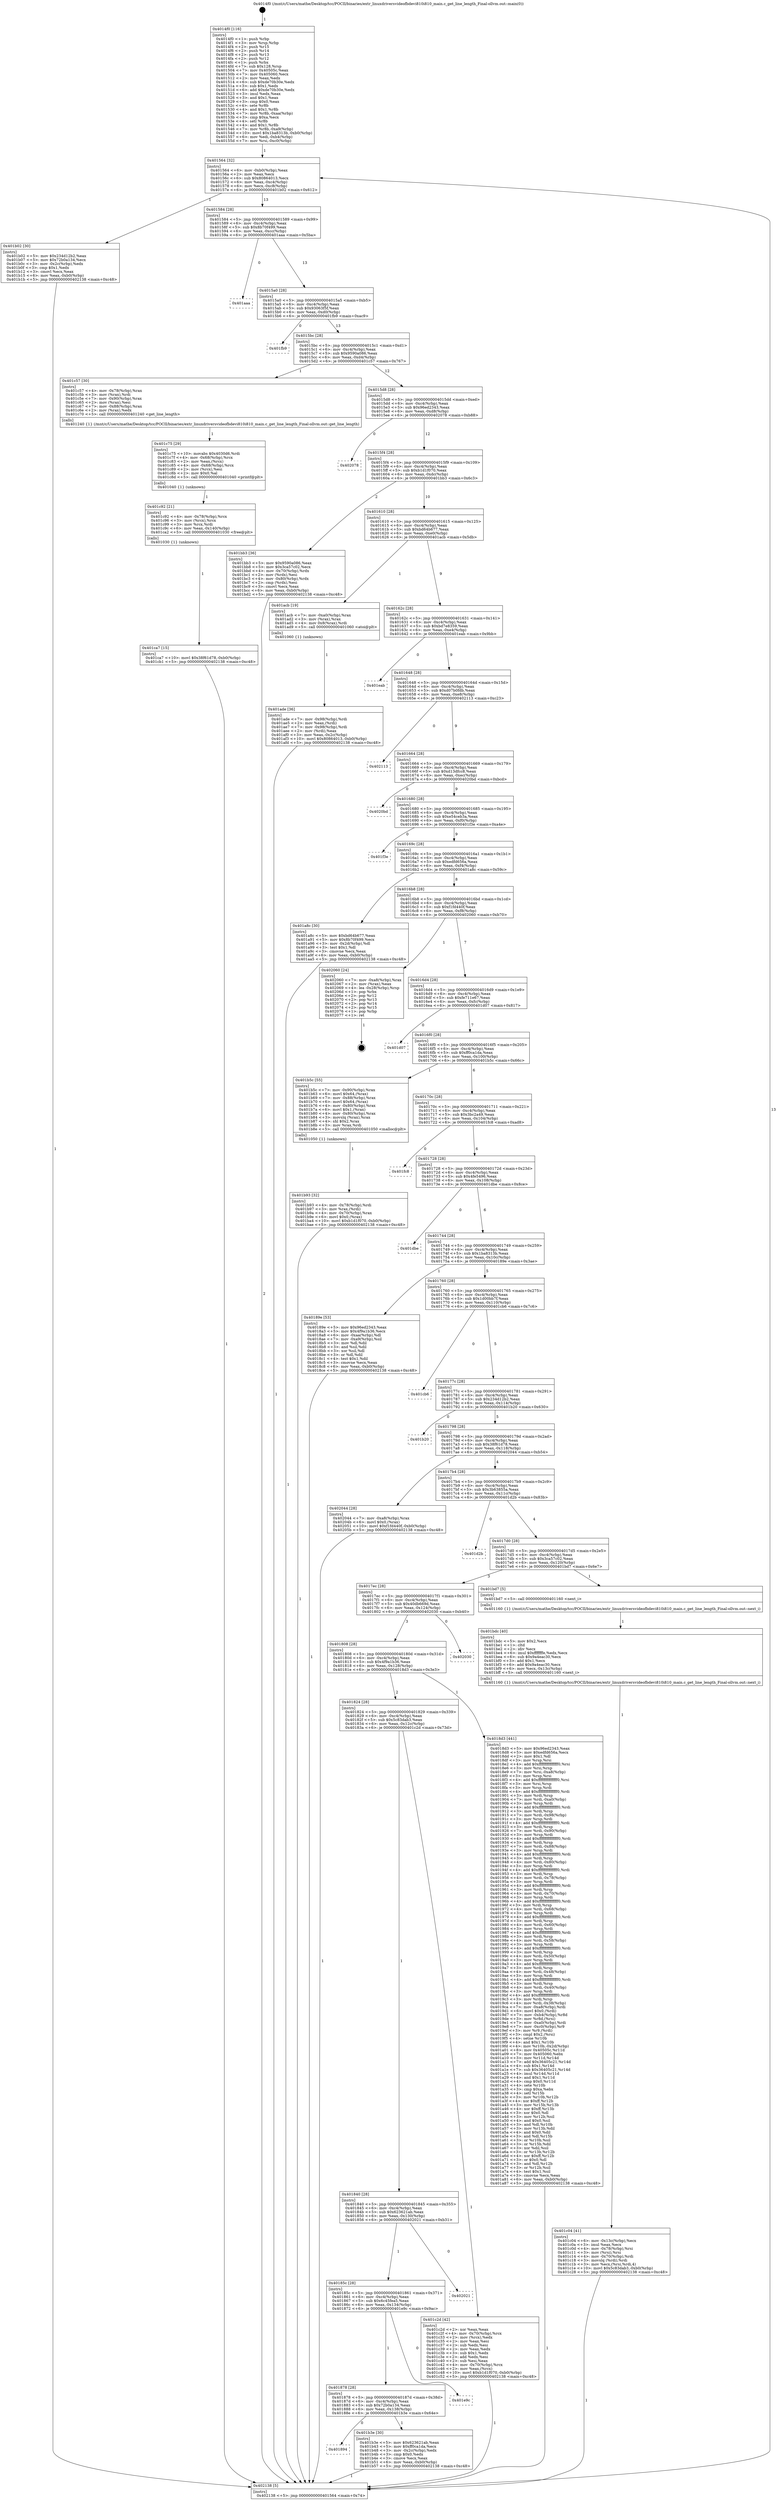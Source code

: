 digraph "0x4014f0" {
  label = "0x4014f0 (/mnt/c/Users/mathe/Desktop/tcc/POCII/binaries/extr_linuxdriversvideofbdevi810i810_main.c_get_line_length_Final-ollvm.out::main(0))"
  labelloc = "t"
  node[shape=record]

  Entry [label="",width=0.3,height=0.3,shape=circle,fillcolor=black,style=filled]
  "0x401564" [label="{
     0x401564 [32]\l
     | [instrs]\l
     &nbsp;&nbsp;0x401564 \<+6\>: mov -0xb0(%rbp),%eax\l
     &nbsp;&nbsp;0x40156a \<+2\>: mov %eax,%ecx\l
     &nbsp;&nbsp;0x40156c \<+6\>: sub $0x80864013,%ecx\l
     &nbsp;&nbsp;0x401572 \<+6\>: mov %eax,-0xc4(%rbp)\l
     &nbsp;&nbsp;0x401578 \<+6\>: mov %ecx,-0xc8(%rbp)\l
     &nbsp;&nbsp;0x40157e \<+6\>: je 0000000000401b02 \<main+0x612\>\l
  }"]
  "0x401b02" [label="{
     0x401b02 [30]\l
     | [instrs]\l
     &nbsp;&nbsp;0x401b02 \<+5\>: mov $0x234d12b2,%eax\l
     &nbsp;&nbsp;0x401b07 \<+5\>: mov $0x72b0a134,%ecx\l
     &nbsp;&nbsp;0x401b0c \<+3\>: mov -0x2c(%rbp),%edx\l
     &nbsp;&nbsp;0x401b0f \<+3\>: cmp $0x1,%edx\l
     &nbsp;&nbsp;0x401b12 \<+3\>: cmovl %ecx,%eax\l
     &nbsp;&nbsp;0x401b15 \<+6\>: mov %eax,-0xb0(%rbp)\l
     &nbsp;&nbsp;0x401b1b \<+5\>: jmp 0000000000402138 \<main+0xc48\>\l
  }"]
  "0x401584" [label="{
     0x401584 [28]\l
     | [instrs]\l
     &nbsp;&nbsp;0x401584 \<+5\>: jmp 0000000000401589 \<main+0x99\>\l
     &nbsp;&nbsp;0x401589 \<+6\>: mov -0xc4(%rbp),%eax\l
     &nbsp;&nbsp;0x40158f \<+5\>: sub $0x8b70f499,%eax\l
     &nbsp;&nbsp;0x401594 \<+6\>: mov %eax,-0xcc(%rbp)\l
     &nbsp;&nbsp;0x40159a \<+6\>: je 0000000000401aaa \<main+0x5ba\>\l
  }"]
  Exit [label="",width=0.3,height=0.3,shape=circle,fillcolor=black,style=filled,peripheries=2]
  "0x401aaa" [label="{
     0x401aaa\l
  }", style=dashed]
  "0x4015a0" [label="{
     0x4015a0 [28]\l
     | [instrs]\l
     &nbsp;&nbsp;0x4015a0 \<+5\>: jmp 00000000004015a5 \<main+0xb5\>\l
     &nbsp;&nbsp;0x4015a5 \<+6\>: mov -0xc4(%rbp),%eax\l
     &nbsp;&nbsp;0x4015ab \<+5\>: sub $0x93063f5f,%eax\l
     &nbsp;&nbsp;0x4015b0 \<+6\>: mov %eax,-0xd0(%rbp)\l
     &nbsp;&nbsp;0x4015b6 \<+6\>: je 0000000000401fb9 \<main+0xac9\>\l
  }"]
  "0x401ca7" [label="{
     0x401ca7 [15]\l
     | [instrs]\l
     &nbsp;&nbsp;0x401ca7 \<+10\>: movl $0x38f61d78,-0xb0(%rbp)\l
     &nbsp;&nbsp;0x401cb1 \<+5\>: jmp 0000000000402138 \<main+0xc48\>\l
  }"]
  "0x401fb9" [label="{
     0x401fb9\l
  }", style=dashed]
  "0x4015bc" [label="{
     0x4015bc [28]\l
     | [instrs]\l
     &nbsp;&nbsp;0x4015bc \<+5\>: jmp 00000000004015c1 \<main+0xd1\>\l
     &nbsp;&nbsp;0x4015c1 \<+6\>: mov -0xc4(%rbp),%eax\l
     &nbsp;&nbsp;0x4015c7 \<+5\>: sub $0x9590a086,%eax\l
     &nbsp;&nbsp;0x4015cc \<+6\>: mov %eax,-0xd4(%rbp)\l
     &nbsp;&nbsp;0x4015d2 \<+6\>: je 0000000000401c57 \<main+0x767\>\l
  }"]
  "0x401c92" [label="{
     0x401c92 [21]\l
     | [instrs]\l
     &nbsp;&nbsp;0x401c92 \<+4\>: mov -0x78(%rbp),%rcx\l
     &nbsp;&nbsp;0x401c96 \<+3\>: mov (%rcx),%rcx\l
     &nbsp;&nbsp;0x401c99 \<+3\>: mov %rcx,%rdi\l
     &nbsp;&nbsp;0x401c9c \<+6\>: mov %eax,-0x140(%rbp)\l
     &nbsp;&nbsp;0x401ca2 \<+5\>: call 0000000000401030 \<free@plt\>\l
     | [calls]\l
     &nbsp;&nbsp;0x401030 \{1\} (unknown)\l
  }"]
  "0x401c57" [label="{
     0x401c57 [30]\l
     | [instrs]\l
     &nbsp;&nbsp;0x401c57 \<+4\>: mov -0x78(%rbp),%rax\l
     &nbsp;&nbsp;0x401c5b \<+3\>: mov (%rax),%rdi\l
     &nbsp;&nbsp;0x401c5e \<+7\>: mov -0x90(%rbp),%rax\l
     &nbsp;&nbsp;0x401c65 \<+2\>: mov (%rax),%esi\l
     &nbsp;&nbsp;0x401c67 \<+7\>: mov -0x88(%rbp),%rax\l
     &nbsp;&nbsp;0x401c6e \<+2\>: mov (%rax),%edx\l
     &nbsp;&nbsp;0x401c70 \<+5\>: call 0000000000401240 \<get_line_length\>\l
     | [calls]\l
     &nbsp;&nbsp;0x401240 \{1\} (/mnt/c/Users/mathe/Desktop/tcc/POCII/binaries/extr_linuxdriversvideofbdevi810i810_main.c_get_line_length_Final-ollvm.out::get_line_length)\l
  }"]
  "0x4015d8" [label="{
     0x4015d8 [28]\l
     | [instrs]\l
     &nbsp;&nbsp;0x4015d8 \<+5\>: jmp 00000000004015dd \<main+0xed\>\l
     &nbsp;&nbsp;0x4015dd \<+6\>: mov -0xc4(%rbp),%eax\l
     &nbsp;&nbsp;0x4015e3 \<+5\>: sub $0x96ed2343,%eax\l
     &nbsp;&nbsp;0x4015e8 \<+6\>: mov %eax,-0xd8(%rbp)\l
     &nbsp;&nbsp;0x4015ee \<+6\>: je 0000000000402078 \<main+0xb88\>\l
  }"]
  "0x401c75" [label="{
     0x401c75 [29]\l
     | [instrs]\l
     &nbsp;&nbsp;0x401c75 \<+10\>: movabs $0x4030d6,%rdi\l
     &nbsp;&nbsp;0x401c7f \<+4\>: mov -0x68(%rbp),%rcx\l
     &nbsp;&nbsp;0x401c83 \<+2\>: mov %eax,(%rcx)\l
     &nbsp;&nbsp;0x401c85 \<+4\>: mov -0x68(%rbp),%rcx\l
     &nbsp;&nbsp;0x401c89 \<+2\>: mov (%rcx),%esi\l
     &nbsp;&nbsp;0x401c8b \<+2\>: mov $0x0,%al\l
     &nbsp;&nbsp;0x401c8d \<+5\>: call 0000000000401040 \<printf@plt\>\l
     | [calls]\l
     &nbsp;&nbsp;0x401040 \{1\} (unknown)\l
  }"]
  "0x402078" [label="{
     0x402078\l
  }", style=dashed]
  "0x4015f4" [label="{
     0x4015f4 [28]\l
     | [instrs]\l
     &nbsp;&nbsp;0x4015f4 \<+5\>: jmp 00000000004015f9 \<main+0x109\>\l
     &nbsp;&nbsp;0x4015f9 \<+6\>: mov -0xc4(%rbp),%eax\l
     &nbsp;&nbsp;0x4015ff \<+5\>: sub $0xb1d1f070,%eax\l
     &nbsp;&nbsp;0x401604 \<+6\>: mov %eax,-0xdc(%rbp)\l
     &nbsp;&nbsp;0x40160a \<+6\>: je 0000000000401bb3 \<main+0x6c3\>\l
  }"]
  "0x401c04" [label="{
     0x401c04 [41]\l
     | [instrs]\l
     &nbsp;&nbsp;0x401c04 \<+6\>: mov -0x13c(%rbp),%ecx\l
     &nbsp;&nbsp;0x401c0a \<+3\>: imul %eax,%ecx\l
     &nbsp;&nbsp;0x401c0d \<+4\>: mov -0x78(%rbp),%rsi\l
     &nbsp;&nbsp;0x401c11 \<+3\>: mov (%rsi),%rsi\l
     &nbsp;&nbsp;0x401c14 \<+4\>: mov -0x70(%rbp),%rdi\l
     &nbsp;&nbsp;0x401c18 \<+3\>: movslq (%rdi),%rdi\l
     &nbsp;&nbsp;0x401c1b \<+3\>: mov %ecx,(%rsi,%rdi,4)\l
     &nbsp;&nbsp;0x401c1e \<+10\>: movl $0x5c83dab3,-0xb0(%rbp)\l
     &nbsp;&nbsp;0x401c28 \<+5\>: jmp 0000000000402138 \<main+0xc48\>\l
  }"]
  "0x401bb3" [label="{
     0x401bb3 [36]\l
     | [instrs]\l
     &nbsp;&nbsp;0x401bb3 \<+5\>: mov $0x9590a086,%eax\l
     &nbsp;&nbsp;0x401bb8 \<+5\>: mov $0x3ca57c02,%ecx\l
     &nbsp;&nbsp;0x401bbd \<+4\>: mov -0x70(%rbp),%rdx\l
     &nbsp;&nbsp;0x401bc1 \<+2\>: mov (%rdx),%esi\l
     &nbsp;&nbsp;0x401bc3 \<+4\>: mov -0x80(%rbp),%rdx\l
     &nbsp;&nbsp;0x401bc7 \<+2\>: cmp (%rdx),%esi\l
     &nbsp;&nbsp;0x401bc9 \<+3\>: cmovl %ecx,%eax\l
     &nbsp;&nbsp;0x401bcc \<+6\>: mov %eax,-0xb0(%rbp)\l
     &nbsp;&nbsp;0x401bd2 \<+5\>: jmp 0000000000402138 \<main+0xc48\>\l
  }"]
  "0x401610" [label="{
     0x401610 [28]\l
     | [instrs]\l
     &nbsp;&nbsp;0x401610 \<+5\>: jmp 0000000000401615 \<main+0x125\>\l
     &nbsp;&nbsp;0x401615 \<+6\>: mov -0xc4(%rbp),%eax\l
     &nbsp;&nbsp;0x40161b \<+5\>: sub $0xbd64b677,%eax\l
     &nbsp;&nbsp;0x401620 \<+6\>: mov %eax,-0xe0(%rbp)\l
     &nbsp;&nbsp;0x401626 \<+6\>: je 0000000000401acb \<main+0x5db\>\l
  }"]
  "0x401bdc" [label="{
     0x401bdc [40]\l
     | [instrs]\l
     &nbsp;&nbsp;0x401bdc \<+5\>: mov $0x2,%ecx\l
     &nbsp;&nbsp;0x401be1 \<+1\>: cltd\l
     &nbsp;&nbsp;0x401be2 \<+2\>: idiv %ecx\l
     &nbsp;&nbsp;0x401be4 \<+6\>: imul $0xfffffffe,%edx,%ecx\l
     &nbsp;&nbsp;0x401bea \<+6\>: sub $0x9a4eac30,%ecx\l
     &nbsp;&nbsp;0x401bf0 \<+3\>: add $0x1,%ecx\l
     &nbsp;&nbsp;0x401bf3 \<+6\>: add $0x9a4eac30,%ecx\l
     &nbsp;&nbsp;0x401bf9 \<+6\>: mov %ecx,-0x13c(%rbp)\l
     &nbsp;&nbsp;0x401bff \<+5\>: call 0000000000401160 \<next_i\>\l
     | [calls]\l
     &nbsp;&nbsp;0x401160 \{1\} (/mnt/c/Users/mathe/Desktop/tcc/POCII/binaries/extr_linuxdriversvideofbdevi810i810_main.c_get_line_length_Final-ollvm.out::next_i)\l
  }"]
  "0x401acb" [label="{
     0x401acb [19]\l
     | [instrs]\l
     &nbsp;&nbsp;0x401acb \<+7\>: mov -0xa0(%rbp),%rax\l
     &nbsp;&nbsp;0x401ad2 \<+3\>: mov (%rax),%rax\l
     &nbsp;&nbsp;0x401ad5 \<+4\>: mov 0x8(%rax),%rdi\l
     &nbsp;&nbsp;0x401ad9 \<+5\>: call 0000000000401060 \<atoi@plt\>\l
     | [calls]\l
     &nbsp;&nbsp;0x401060 \{1\} (unknown)\l
  }"]
  "0x40162c" [label="{
     0x40162c [28]\l
     | [instrs]\l
     &nbsp;&nbsp;0x40162c \<+5\>: jmp 0000000000401631 \<main+0x141\>\l
     &nbsp;&nbsp;0x401631 \<+6\>: mov -0xc4(%rbp),%eax\l
     &nbsp;&nbsp;0x401637 \<+5\>: sub $0xbd7e8359,%eax\l
     &nbsp;&nbsp;0x40163c \<+6\>: mov %eax,-0xe4(%rbp)\l
     &nbsp;&nbsp;0x401642 \<+6\>: je 0000000000401eab \<main+0x9bb\>\l
  }"]
  "0x401b93" [label="{
     0x401b93 [32]\l
     | [instrs]\l
     &nbsp;&nbsp;0x401b93 \<+4\>: mov -0x78(%rbp),%rdi\l
     &nbsp;&nbsp;0x401b97 \<+3\>: mov %rax,(%rdi)\l
     &nbsp;&nbsp;0x401b9a \<+4\>: mov -0x70(%rbp),%rax\l
     &nbsp;&nbsp;0x401b9e \<+6\>: movl $0x0,(%rax)\l
     &nbsp;&nbsp;0x401ba4 \<+10\>: movl $0xb1d1f070,-0xb0(%rbp)\l
     &nbsp;&nbsp;0x401bae \<+5\>: jmp 0000000000402138 \<main+0xc48\>\l
  }"]
  "0x401eab" [label="{
     0x401eab\l
  }", style=dashed]
  "0x401648" [label="{
     0x401648 [28]\l
     | [instrs]\l
     &nbsp;&nbsp;0x401648 \<+5\>: jmp 000000000040164d \<main+0x15d\>\l
     &nbsp;&nbsp;0x40164d \<+6\>: mov -0xc4(%rbp),%eax\l
     &nbsp;&nbsp;0x401653 \<+5\>: sub $0xd07b0fdb,%eax\l
     &nbsp;&nbsp;0x401658 \<+6\>: mov %eax,-0xe8(%rbp)\l
     &nbsp;&nbsp;0x40165e \<+6\>: je 0000000000402113 \<main+0xc23\>\l
  }"]
  "0x401894" [label="{
     0x401894\l
  }", style=dashed]
  "0x402113" [label="{
     0x402113\l
  }", style=dashed]
  "0x401664" [label="{
     0x401664 [28]\l
     | [instrs]\l
     &nbsp;&nbsp;0x401664 \<+5\>: jmp 0000000000401669 \<main+0x179\>\l
     &nbsp;&nbsp;0x401669 \<+6\>: mov -0xc4(%rbp),%eax\l
     &nbsp;&nbsp;0x40166f \<+5\>: sub $0xd13dfcc8,%eax\l
     &nbsp;&nbsp;0x401674 \<+6\>: mov %eax,-0xec(%rbp)\l
     &nbsp;&nbsp;0x40167a \<+6\>: je 00000000004020bd \<main+0xbcd\>\l
  }"]
  "0x401b3e" [label="{
     0x401b3e [30]\l
     | [instrs]\l
     &nbsp;&nbsp;0x401b3e \<+5\>: mov $0x623621ab,%eax\l
     &nbsp;&nbsp;0x401b43 \<+5\>: mov $0xff0ca1da,%ecx\l
     &nbsp;&nbsp;0x401b48 \<+3\>: mov -0x2c(%rbp),%edx\l
     &nbsp;&nbsp;0x401b4b \<+3\>: cmp $0x0,%edx\l
     &nbsp;&nbsp;0x401b4e \<+3\>: cmove %ecx,%eax\l
     &nbsp;&nbsp;0x401b51 \<+6\>: mov %eax,-0xb0(%rbp)\l
     &nbsp;&nbsp;0x401b57 \<+5\>: jmp 0000000000402138 \<main+0xc48\>\l
  }"]
  "0x4020bd" [label="{
     0x4020bd\l
  }", style=dashed]
  "0x401680" [label="{
     0x401680 [28]\l
     | [instrs]\l
     &nbsp;&nbsp;0x401680 \<+5\>: jmp 0000000000401685 \<main+0x195\>\l
     &nbsp;&nbsp;0x401685 \<+6\>: mov -0xc4(%rbp),%eax\l
     &nbsp;&nbsp;0x40168b \<+5\>: sub $0xe54ceb3a,%eax\l
     &nbsp;&nbsp;0x401690 \<+6\>: mov %eax,-0xf0(%rbp)\l
     &nbsp;&nbsp;0x401696 \<+6\>: je 0000000000401f3e \<main+0xa4e\>\l
  }"]
  "0x401878" [label="{
     0x401878 [28]\l
     | [instrs]\l
     &nbsp;&nbsp;0x401878 \<+5\>: jmp 000000000040187d \<main+0x38d\>\l
     &nbsp;&nbsp;0x40187d \<+6\>: mov -0xc4(%rbp),%eax\l
     &nbsp;&nbsp;0x401883 \<+5\>: sub $0x72b0a134,%eax\l
     &nbsp;&nbsp;0x401888 \<+6\>: mov %eax,-0x138(%rbp)\l
     &nbsp;&nbsp;0x40188e \<+6\>: je 0000000000401b3e \<main+0x64e\>\l
  }"]
  "0x401f3e" [label="{
     0x401f3e\l
  }", style=dashed]
  "0x40169c" [label="{
     0x40169c [28]\l
     | [instrs]\l
     &nbsp;&nbsp;0x40169c \<+5\>: jmp 00000000004016a1 \<main+0x1b1\>\l
     &nbsp;&nbsp;0x4016a1 \<+6\>: mov -0xc4(%rbp),%eax\l
     &nbsp;&nbsp;0x4016a7 \<+5\>: sub $0xedfd656a,%eax\l
     &nbsp;&nbsp;0x4016ac \<+6\>: mov %eax,-0xf4(%rbp)\l
     &nbsp;&nbsp;0x4016b2 \<+6\>: je 0000000000401a8c \<main+0x59c\>\l
  }"]
  "0x401e9c" [label="{
     0x401e9c\l
  }", style=dashed]
  "0x401a8c" [label="{
     0x401a8c [30]\l
     | [instrs]\l
     &nbsp;&nbsp;0x401a8c \<+5\>: mov $0xbd64b677,%eax\l
     &nbsp;&nbsp;0x401a91 \<+5\>: mov $0x8b70f499,%ecx\l
     &nbsp;&nbsp;0x401a96 \<+3\>: mov -0x2d(%rbp),%dl\l
     &nbsp;&nbsp;0x401a99 \<+3\>: test $0x1,%dl\l
     &nbsp;&nbsp;0x401a9c \<+3\>: cmovne %ecx,%eax\l
     &nbsp;&nbsp;0x401a9f \<+6\>: mov %eax,-0xb0(%rbp)\l
     &nbsp;&nbsp;0x401aa5 \<+5\>: jmp 0000000000402138 \<main+0xc48\>\l
  }"]
  "0x4016b8" [label="{
     0x4016b8 [28]\l
     | [instrs]\l
     &nbsp;&nbsp;0x4016b8 \<+5\>: jmp 00000000004016bd \<main+0x1cd\>\l
     &nbsp;&nbsp;0x4016bd \<+6\>: mov -0xc4(%rbp),%eax\l
     &nbsp;&nbsp;0x4016c3 \<+5\>: sub $0xf1fd440f,%eax\l
     &nbsp;&nbsp;0x4016c8 \<+6\>: mov %eax,-0xf8(%rbp)\l
     &nbsp;&nbsp;0x4016ce \<+6\>: je 0000000000402060 \<main+0xb70\>\l
  }"]
  "0x40185c" [label="{
     0x40185c [28]\l
     | [instrs]\l
     &nbsp;&nbsp;0x40185c \<+5\>: jmp 0000000000401861 \<main+0x371\>\l
     &nbsp;&nbsp;0x401861 \<+6\>: mov -0xc4(%rbp),%eax\l
     &nbsp;&nbsp;0x401867 \<+5\>: sub $0x6c45fea5,%eax\l
     &nbsp;&nbsp;0x40186c \<+6\>: mov %eax,-0x134(%rbp)\l
     &nbsp;&nbsp;0x401872 \<+6\>: je 0000000000401e9c \<main+0x9ac\>\l
  }"]
  "0x402060" [label="{
     0x402060 [24]\l
     | [instrs]\l
     &nbsp;&nbsp;0x402060 \<+7\>: mov -0xa8(%rbp),%rax\l
     &nbsp;&nbsp;0x402067 \<+2\>: mov (%rax),%eax\l
     &nbsp;&nbsp;0x402069 \<+4\>: lea -0x28(%rbp),%rsp\l
     &nbsp;&nbsp;0x40206d \<+1\>: pop %rbx\l
     &nbsp;&nbsp;0x40206e \<+2\>: pop %r12\l
     &nbsp;&nbsp;0x402070 \<+2\>: pop %r13\l
     &nbsp;&nbsp;0x402072 \<+2\>: pop %r14\l
     &nbsp;&nbsp;0x402074 \<+2\>: pop %r15\l
     &nbsp;&nbsp;0x402076 \<+1\>: pop %rbp\l
     &nbsp;&nbsp;0x402077 \<+1\>: ret\l
  }"]
  "0x4016d4" [label="{
     0x4016d4 [28]\l
     | [instrs]\l
     &nbsp;&nbsp;0x4016d4 \<+5\>: jmp 00000000004016d9 \<main+0x1e9\>\l
     &nbsp;&nbsp;0x4016d9 \<+6\>: mov -0xc4(%rbp),%eax\l
     &nbsp;&nbsp;0x4016df \<+5\>: sub $0xfe711e67,%eax\l
     &nbsp;&nbsp;0x4016e4 \<+6\>: mov %eax,-0xfc(%rbp)\l
     &nbsp;&nbsp;0x4016ea \<+6\>: je 0000000000401d07 \<main+0x817\>\l
  }"]
  "0x402021" [label="{
     0x402021\l
  }", style=dashed]
  "0x401d07" [label="{
     0x401d07\l
  }", style=dashed]
  "0x4016f0" [label="{
     0x4016f0 [28]\l
     | [instrs]\l
     &nbsp;&nbsp;0x4016f0 \<+5\>: jmp 00000000004016f5 \<main+0x205\>\l
     &nbsp;&nbsp;0x4016f5 \<+6\>: mov -0xc4(%rbp),%eax\l
     &nbsp;&nbsp;0x4016fb \<+5\>: sub $0xff0ca1da,%eax\l
     &nbsp;&nbsp;0x401700 \<+6\>: mov %eax,-0x100(%rbp)\l
     &nbsp;&nbsp;0x401706 \<+6\>: je 0000000000401b5c \<main+0x66c\>\l
  }"]
  "0x401840" [label="{
     0x401840 [28]\l
     | [instrs]\l
     &nbsp;&nbsp;0x401840 \<+5\>: jmp 0000000000401845 \<main+0x355\>\l
     &nbsp;&nbsp;0x401845 \<+6\>: mov -0xc4(%rbp),%eax\l
     &nbsp;&nbsp;0x40184b \<+5\>: sub $0x623621ab,%eax\l
     &nbsp;&nbsp;0x401850 \<+6\>: mov %eax,-0x130(%rbp)\l
     &nbsp;&nbsp;0x401856 \<+6\>: je 0000000000402021 \<main+0xb31\>\l
  }"]
  "0x401b5c" [label="{
     0x401b5c [55]\l
     | [instrs]\l
     &nbsp;&nbsp;0x401b5c \<+7\>: mov -0x90(%rbp),%rax\l
     &nbsp;&nbsp;0x401b63 \<+6\>: movl $0x64,(%rax)\l
     &nbsp;&nbsp;0x401b69 \<+7\>: mov -0x88(%rbp),%rax\l
     &nbsp;&nbsp;0x401b70 \<+6\>: movl $0x64,(%rax)\l
     &nbsp;&nbsp;0x401b76 \<+4\>: mov -0x80(%rbp),%rax\l
     &nbsp;&nbsp;0x401b7a \<+6\>: movl $0x1,(%rax)\l
     &nbsp;&nbsp;0x401b80 \<+4\>: mov -0x80(%rbp),%rax\l
     &nbsp;&nbsp;0x401b84 \<+3\>: movslq (%rax),%rax\l
     &nbsp;&nbsp;0x401b87 \<+4\>: shl $0x2,%rax\l
     &nbsp;&nbsp;0x401b8b \<+3\>: mov %rax,%rdi\l
     &nbsp;&nbsp;0x401b8e \<+5\>: call 0000000000401050 \<malloc@plt\>\l
     | [calls]\l
     &nbsp;&nbsp;0x401050 \{1\} (unknown)\l
  }"]
  "0x40170c" [label="{
     0x40170c [28]\l
     | [instrs]\l
     &nbsp;&nbsp;0x40170c \<+5\>: jmp 0000000000401711 \<main+0x221\>\l
     &nbsp;&nbsp;0x401711 \<+6\>: mov -0xc4(%rbp),%eax\l
     &nbsp;&nbsp;0x401717 \<+5\>: sub $0x3bc2a49,%eax\l
     &nbsp;&nbsp;0x40171c \<+6\>: mov %eax,-0x104(%rbp)\l
     &nbsp;&nbsp;0x401722 \<+6\>: je 0000000000401fc8 \<main+0xad8\>\l
  }"]
  "0x401c2d" [label="{
     0x401c2d [42]\l
     | [instrs]\l
     &nbsp;&nbsp;0x401c2d \<+2\>: xor %eax,%eax\l
     &nbsp;&nbsp;0x401c2f \<+4\>: mov -0x70(%rbp),%rcx\l
     &nbsp;&nbsp;0x401c33 \<+2\>: mov (%rcx),%edx\l
     &nbsp;&nbsp;0x401c35 \<+2\>: mov %eax,%esi\l
     &nbsp;&nbsp;0x401c37 \<+2\>: sub %edx,%esi\l
     &nbsp;&nbsp;0x401c39 \<+2\>: mov %eax,%edx\l
     &nbsp;&nbsp;0x401c3b \<+3\>: sub $0x1,%edx\l
     &nbsp;&nbsp;0x401c3e \<+2\>: add %edx,%esi\l
     &nbsp;&nbsp;0x401c40 \<+2\>: sub %esi,%eax\l
     &nbsp;&nbsp;0x401c42 \<+4\>: mov -0x70(%rbp),%rcx\l
     &nbsp;&nbsp;0x401c46 \<+2\>: mov %eax,(%rcx)\l
     &nbsp;&nbsp;0x401c48 \<+10\>: movl $0xb1d1f070,-0xb0(%rbp)\l
     &nbsp;&nbsp;0x401c52 \<+5\>: jmp 0000000000402138 \<main+0xc48\>\l
  }"]
  "0x401fc8" [label="{
     0x401fc8\l
  }", style=dashed]
  "0x401728" [label="{
     0x401728 [28]\l
     | [instrs]\l
     &nbsp;&nbsp;0x401728 \<+5\>: jmp 000000000040172d \<main+0x23d\>\l
     &nbsp;&nbsp;0x40172d \<+6\>: mov -0xc4(%rbp),%eax\l
     &nbsp;&nbsp;0x401733 \<+5\>: sub $0x4fe5496,%eax\l
     &nbsp;&nbsp;0x401738 \<+6\>: mov %eax,-0x108(%rbp)\l
     &nbsp;&nbsp;0x40173e \<+6\>: je 0000000000401dbe \<main+0x8ce\>\l
  }"]
  "0x401ade" [label="{
     0x401ade [36]\l
     | [instrs]\l
     &nbsp;&nbsp;0x401ade \<+7\>: mov -0x98(%rbp),%rdi\l
     &nbsp;&nbsp;0x401ae5 \<+2\>: mov %eax,(%rdi)\l
     &nbsp;&nbsp;0x401ae7 \<+7\>: mov -0x98(%rbp),%rdi\l
     &nbsp;&nbsp;0x401aee \<+2\>: mov (%rdi),%eax\l
     &nbsp;&nbsp;0x401af0 \<+3\>: mov %eax,-0x2c(%rbp)\l
     &nbsp;&nbsp;0x401af3 \<+10\>: movl $0x80864013,-0xb0(%rbp)\l
     &nbsp;&nbsp;0x401afd \<+5\>: jmp 0000000000402138 \<main+0xc48\>\l
  }"]
  "0x401dbe" [label="{
     0x401dbe\l
  }", style=dashed]
  "0x401744" [label="{
     0x401744 [28]\l
     | [instrs]\l
     &nbsp;&nbsp;0x401744 \<+5\>: jmp 0000000000401749 \<main+0x259\>\l
     &nbsp;&nbsp;0x401749 \<+6\>: mov -0xc4(%rbp),%eax\l
     &nbsp;&nbsp;0x40174f \<+5\>: sub $0x1ba8313b,%eax\l
     &nbsp;&nbsp;0x401754 \<+6\>: mov %eax,-0x10c(%rbp)\l
     &nbsp;&nbsp;0x40175a \<+6\>: je 000000000040189e \<main+0x3ae\>\l
  }"]
  "0x401824" [label="{
     0x401824 [28]\l
     | [instrs]\l
     &nbsp;&nbsp;0x401824 \<+5\>: jmp 0000000000401829 \<main+0x339\>\l
     &nbsp;&nbsp;0x401829 \<+6\>: mov -0xc4(%rbp),%eax\l
     &nbsp;&nbsp;0x40182f \<+5\>: sub $0x5c83dab3,%eax\l
     &nbsp;&nbsp;0x401834 \<+6\>: mov %eax,-0x12c(%rbp)\l
     &nbsp;&nbsp;0x40183a \<+6\>: je 0000000000401c2d \<main+0x73d\>\l
  }"]
  "0x40189e" [label="{
     0x40189e [53]\l
     | [instrs]\l
     &nbsp;&nbsp;0x40189e \<+5\>: mov $0x96ed2343,%eax\l
     &nbsp;&nbsp;0x4018a3 \<+5\>: mov $0x4f9a1b36,%ecx\l
     &nbsp;&nbsp;0x4018a8 \<+6\>: mov -0xaa(%rbp),%dl\l
     &nbsp;&nbsp;0x4018ae \<+7\>: mov -0xa9(%rbp),%sil\l
     &nbsp;&nbsp;0x4018b5 \<+3\>: mov %dl,%dil\l
     &nbsp;&nbsp;0x4018b8 \<+3\>: and %sil,%dil\l
     &nbsp;&nbsp;0x4018bb \<+3\>: xor %sil,%dl\l
     &nbsp;&nbsp;0x4018be \<+3\>: or %dl,%dil\l
     &nbsp;&nbsp;0x4018c1 \<+4\>: test $0x1,%dil\l
     &nbsp;&nbsp;0x4018c5 \<+3\>: cmovne %ecx,%eax\l
     &nbsp;&nbsp;0x4018c8 \<+6\>: mov %eax,-0xb0(%rbp)\l
     &nbsp;&nbsp;0x4018ce \<+5\>: jmp 0000000000402138 \<main+0xc48\>\l
  }"]
  "0x401760" [label="{
     0x401760 [28]\l
     | [instrs]\l
     &nbsp;&nbsp;0x401760 \<+5\>: jmp 0000000000401765 \<main+0x275\>\l
     &nbsp;&nbsp;0x401765 \<+6\>: mov -0xc4(%rbp),%eax\l
     &nbsp;&nbsp;0x40176b \<+5\>: sub $0x1d00bb7f,%eax\l
     &nbsp;&nbsp;0x401770 \<+6\>: mov %eax,-0x110(%rbp)\l
     &nbsp;&nbsp;0x401776 \<+6\>: je 0000000000401cb6 \<main+0x7c6\>\l
  }"]
  "0x402138" [label="{
     0x402138 [5]\l
     | [instrs]\l
     &nbsp;&nbsp;0x402138 \<+5\>: jmp 0000000000401564 \<main+0x74\>\l
  }"]
  "0x4014f0" [label="{
     0x4014f0 [116]\l
     | [instrs]\l
     &nbsp;&nbsp;0x4014f0 \<+1\>: push %rbp\l
     &nbsp;&nbsp;0x4014f1 \<+3\>: mov %rsp,%rbp\l
     &nbsp;&nbsp;0x4014f4 \<+2\>: push %r15\l
     &nbsp;&nbsp;0x4014f6 \<+2\>: push %r14\l
     &nbsp;&nbsp;0x4014f8 \<+2\>: push %r13\l
     &nbsp;&nbsp;0x4014fa \<+2\>: push %r12\l
     &nbsp;&nbsp;0x4014fc \<+1\>: push %rbx\l
     &nbsp;&nbsp;0x4014fd \<+7\>: sub $0x128,%rsp\l
     &nbsp;&nbsp;0x401504 \<+7\>: mov 0x40505c,%eax\l
     &nbsp;&nbsp;0x40150b \<+7\>: mov 0x405060,%ecx\l
     &nbsp;&nbsp;0x401512 \<+2\>: mov %eax,%edx\l
     &nbsp;&nbsp;0x401514 \<+6\>: sub $0xde70b30e,%edx\l
     &nbsp;&nbsp;0x40151a \<+3\>: sub $0x1,%edx\l
     &nbsp;&nbsp;0x40151d \<+6\>: add $0xde70b30e,%edx\l
     &nbsp;&nbsp;0x401523 \<+3\>: imul %edx,%eax\l
     &nbsp;&nbsp;0x401526 \<+3\>: and $0x1,%eax\l
     &nbsp;&nbsp;0x401529 \<+3\>: cmp $0x0,%eax\l
     &nbsp;&nbsp;0x40152c \<+4\>: sete %r8b\l
     &nbsp;&nbsp;0x401530 \<+4\>: and $0x1,%r8b\l
     &nbsp;&nbsp;0x401534 \<+7\>: mov %r8b,-0xaa(%rbp)\l
     &nbsp;&nbsp;0x40153b \<+3\>: cmp $0xa,%ecx\l
     &nbsp;&nbsp;0x40153e \<+4\>: setl %r8b\l
     &nbsp;&nbsp;0x401542 \<+4\>: and $0x1,%r8b\l
     &nbsp;&nbsp;0x401546 \<+7\>: mov %r8b,-0xa9(%rbp)\l
     &nbsp;&nbsp;0x40154d \<+10\>: movl $0x1ba8313b,-0xb0(%rbp)\l
     &nbsp;&nbsp;0x401557 \<+6\>: mov %edi,-0xb4(%rbp)\l
     &nbsp;&nbsp;0x40155d \<+7\>: mov %rsi,-0xc0(%rbp)\l
  }"]
  "0x4018d3" [label="{
     0x4018d3 [441]\l
     | [instrs]\l
     &nbsp;&nbsp;0x4018d3 \<+5\>: mov $0x96ed2343,%eax\l
     &nbsp;&nbsp;0x4018d8 \<+5\>: mov $0xedfd656a,%ecx\l
     &nbsp;&nbsp;0x4018dd \<+2\>: mov $0x1,%dl\l
     &nbsp;&nbsp;0x4018df \<+3\>: mov %rsp,%rsi\l
     &nbsp;&nbsp;0x4018e2 \<+4\>: add $0xfffffffffffffff0,%rsi\l
     &nbsp;&nbsp;0x4018e6 \<+3\>: mov %rsi,%rsp\l
     &nbsp;&nbsp;0x4018e9 \<+7\>: mov %rsi,-0xa8(%rbp)\l
     &nbsp;&nbsp;0x4018f0 \<+3\>: mov %rsp,%rsi\l
     &nbsp;&nbsp;0x4018f3 \<+4\>: add $0xfffffffffffffff0,%rsi\l
     &nbsp;&nbsp;0x4018f7 \<+3\>: mov %rsi,%rsp\l
     &nbsp;&nbsp;0x4018fa \<+3\>: mov %rsp,%rdi\l
     &nbsp;&nbsp;0x4018fd \<+4\>: add $0xfffffffffffffff0,%rdi\l
     &nbsp;&nbsp;0x401901 \<+3\>: mov %rdi,%rsp\l
     &nbsp;&nbsp;0x401904 \<+7\>: mov %rdi,-0xa0(%rbp)\l
     &nbsp;&nbsp;0x40190b \<+3\>: mov %rsp,%rdi\l
     &nbsp;&nbsp;0x40190e \<+4\>: add $0xfffffffffffffff0,%rdi\l
     &nbsp;&nbsp;0x401912 \<+3\>: mov %rdi,%rsp\l
     &nbsp;&nbsp;0x401915 \<+7\>: mov %rdi,-0x98(%rbp)\l
     &nbsp;&nbsp;0x40191c \<+3\>: mov %rsp,%rdi\l
     &nbsp;&nbsp;0x40191f \<+4\>: add $0xfffffffffffffff0,%rdi\l
     &nbsp;&nbsp;0x401923 \<+3\>: mov %rdi,%rsp\l
     &nbsp;&nbsp;0x401926 \<+7\>: mov %rdi,-0x90(%rbp)\l
     &nbsp;&nbsp;0x40192d \<+3\>: mov %rsp,%rdi\l
     &nbsp;&nbsp;0x401930 \<+4\>: add $0xfffffffffffffff0,%rdi\l
     &nbsp;&nbsp;0x401934 \<+3\>: mov %rdi,%rsp\l
     &nbsp;&nbsp;0x401937 \<+7\>: mov %rdi,-0x88(%rbp)\l
     &nbsp;&nbsp;0x40193e \<+3\>: mov %rsp,%rdi\l
     &nbsp;&nbsp;0x401941 \<+4\>: add $0xfffffffffffffff0,%rdi\l
     &nbsp;&nbsp;0x401945 \<+3\>: mov %rdi,%rsp\l
     &nbsp;&nbsp;0x401948 \<+4\>: mov %rdi,-0x80(%rbp)\l
     &nbsp;&nbsp;0x40194c \<+3\>: mov %rsp,%rdi\l
     &nbsp;&nbsp;0x40194f \<+4\>: add $0xfffffffffffffff0,%rdi\l
     &nbsp;&nbsp;0x401953 \<+3\>: mov %rdi,%rsp\l
     &nbsp;&nbsp;0x401956 \<+4\>: mov %rdi,-0x78(%rbp)\l
     &nbsp;&nbsp;0x40195a \<+3\>: mov %rsp,%rdi\l
     &nbsp;&nbsp;0x40195d \<+4\>: add $0xfffffffffffffff0,%rdi\l
     &nbsp;&nbsp;0x401961 \<+3\>: mov %rdi,%rsp\l
     &nbsp;&nbsp;0x401964 \<+4\>: mov %rdi,-0x70(%rbp)\l
     &nbsp;&nbsp;0x401968 \<+3\>: mov %rsp,%rdi\l
     &nbsp;&nbsp;0x40196b \<+4\>: add $0xfffffffffffffff0,%rdi\l
     &nbsp;&nbsp;0x40196f \<+3\>: mov %rdi,%rsp\l
     &nbsp;&nbsp;0x401972 \<+4\>: mov %rdi,-0x68(%rbp)\l
     &nbsp;&nbsp;0x401976 \<+3\>: mov %rsp,%rdi\l
     &nbsp;&nbsp;0x401979 \<+4\>: add $0xfffffffffffffff0,%rdi\l
     &nbsp;&nbsp;0x40197d \<+3\>: mov %rdi,%rsp\l
     &nbsp;&nbsp;0x401980 \<+4\>: mov %rdi,-0x60(%rbp)\l
     &nbsp;&nbsp;0x401984 \<+3\>: mov %rsp,%rdi\l
     &nbsp;&nbsp;0x401987 \<+4\>: add $0xfffffffffffffff0,%rdi\l
     &nbsp;&nbsp;0x40198b \<+3\>: mov %rdi,%rsp\l
     &nbsp;&nbsp;0x40198e \<+4\>: mov %rdi,-0x58(%rbp)\l
     &nbsp;&nbsp;0x401992 \<+3\>: mov %rsp,%rdi\l
     &nbsp;&nbsp;0x401995 \<+4\>: add $0xfffffffffffffff0,%rdi\l
     &nbsp;&nbsp;0x401999 \<+3\>: mov %rdi,%rsp\l
     &nbsp;&nbsp;0x40199c \<+4\>: mov %rdi,-0x50(%rbp)\l
     &nbsp;&nbsp;0x4019a0 \<+3\>: mov %rsp,%rdi\l
     &nbsp;&nbsp;0x4019a3 \<+4\>: add $0xfffffffffffffff0,%rdi\l
     &nbsp;&nbsp;0x4019a7 \<+3\>: mov %rdi,%rsp\l
     &nbsp;&nbsp;0x4019aa \<+4\>: mov %rdi,-0x48(%rbp)\l
     &nbsp;&nbsp;0x4019ae \<+3\>: mov %rsp,%rdi\l
     &nbsp;&nbsp;0x4019b1 \<+4\>: add $0xfffffffffffffff0,%rdi\l
     &nbsp;&nbsp;0x4019b5 \<+3\>: mov %rdi,%rsp\l
     &nbsp;&nbsp;0x4019b8 \<+4\>: mov %rdi,-0x40(%rbp)\l
     &nbsp;&nbsp;0x4019bc \<+3\>: mov %rsp,%rdi\l
     &nbsp;&nbsp;0x4019bf \<+4\>: add $0xfffffffffffffff0,%rdi\l
     &nbsp;&nbsp;0x4019c3 \<+3\>: mov %rdi,%rsp\l
     &nbsp;&nbsp;0x4019c6 \<+4\>: mov %rdi,-0x38(%rbp)\l
     &nbsp;&nbsp;0x4019ca \<+7\>: mov -0xa8(%rbp),%rdi\l
     &nbsp;&nbsp;0x4019d1 \<+6\>: movl $0x0,(%rdi)\l
     &nbsp;&nbsp;0x4019d7 \<+7\>: mov -0xb4(%rbp),%r8d\l
     &nbsp;&nbsp;0x4019de \<+3\>: mov %r8d,(%rsi)\l
     &nbsp;&nbsp;0x4019e1 \<+7\>: mov -0xa0(%rbp),%rdi\l
     &nbsp;&nbsp;0x4019e8 \<+7\>: mov -0xc0(%rbp),%r9\l
     &nbsp;&nbsp;0x4019ef \<+3\>: mov %r9,(%rdi)\l
     &nbsp;&nbsp;0x4019f2 \<+3\>: cmpl $0x2,(%rsi)\l
     &nbsp;&nbsp;0x4019f5 \<+4\>: setne %r10b\l
     &nbsp;&nbsp;0x4019f9 \<+4\>: and $0x1,%r10b\l
     &nbsp;&nbsp;0x4019fd \<+4\>: mov %r10b,-0x2d(%rbp)\l
     &nbsp;&nbsp;0x401a01 \<+8\>: mov 0x40505c,%r11d\l
     &nbsp;&nbsp;0x401a09 \<+7\>: mov 0x405060,%ebx\l
     &nbsp;&nbsp;0x401a10 \<+3\>: mov %r11d,%r14d\l
     &nbsp;&nbsp;0x401a13 \<+7\>: add $0x36405c21,%r14d\l
     &nbsp;&nbsp;0x401a1a \<+4\>: sub $0x1,%r14d\l
     &nbsp;&nbsp;0x401a1e \<+7\>: sub $0x36405c21,%r14d\l
     &nbsp;&nbsp;0x401a25 \<+4\>: imul %r14d,%r11d\l
     &nbsp;&nbsp;0x401a29 \<+4\>: and $0x1,%r11d\l
     &nbsp;&nbsp;0x401a2d \<+4\>: cmp $0x0,%r11d\l
     &nbsp;&nbsp;0x401a31 \<+4\>: sete %r10b\l
     &nbsp;&nbsp;0x401a35 \<+3\>: cmp $0xa,%ebx\l
     &nbsp;&nbsp;0x401a38 \<+4\>: setl %r15b\l
     &nbsp;&nbsp;0x401a3c \<+3\>: mov %r10b,%r12b\l
     &nbsp;&nbsp;0x401a3f \<+4\>: xor $0xff,%r12b\l
     &nbsp;&nbsp;0x401a43 \<+3\>: mov %r15b,%r13b\l
     &nbsp;&nbsp;0x401a46 \<+4\>: xor $0xff,%r13b\l
     &nbsp;&nbsp;0x401a4a \<+3\>: xor $0x0,%dl\l
     &nbsp;&nbsp;0x401a4d \<+3\>: mov %r12b,%sil\l
     &nbsp;&nbsp;0x401a50 \<+4\>: and $0x0,%sil\l
     &nbsp;&nbsp;0x401a54 \<+3\>: and %dl,%r10b\l
     &nbsp;&nbsp;0x401a57 \<+3\>: mov %r13b,%dil\l
     &nbsp;&nbsp;0x401a5a \<+4\>: and $0x0,%dil\l
     &nbsp;&nbsp;0x401a5e \<+3\>: and %dl,%r15b\l
     &nbsp;&nbsp;0x401a61 \<+3\>: or %r10b,%sil\l
     &nbsp;&nbsp;0x401a64 \<+3\>: or %r15b,%dil\l
     &nbsp;&nbsp;0x401a67 \<+3\>: xor %dil,%sil\l
     &nbsp;&nbsp;0x401a6a \<+3\>: or %r13b,%r12b\l
     &nbsp;&nbsp;0x401a6d \<+4\>: xor $0xff,%r12b\l
     &nbsp;&nbsp;0x401a71 \<+3\>: or $0x0,%dl\l
     &nbsp;&nbsp;0x401a74 \<+3\>: and %dl,%r12b\l
     &nbsp;&nbsp;0x401a77 \<+3\>: or %r12b,%sil\l
     &nbsp;&nbsp;0x401a7a \<+4\>: test $0x1,%sil\l
     &nbsp;&nbsp;0x401a7e \<+3\>: cmovne %ecx,%eax\l
     &nbsp;&nbsp;0x401a81 \<+6\>: mov %eax,-0xb0(%rbp)\l
     &nbsp;&nbsp;0x401a87 \<+5\>: jmp 0000000000402138 \<main+0xc48\>\l
  }"]
  "0x401cb6" [label="{
     0x401cb6\l
  }", style=dashed]
  "0x40177c" [label="{
     0x40177c [28]\l
     | [instrs]\l
     &nbsp;&nbsp;0x40177c \<+5\>: jmp 0000000000401781 \<main+0x291\>\l
     &nbsp;&nbsp;0x401781 \<+6\>: mov -0xc4(%rbp),%eax\l
     &nbsp;&nbsp;0x401787 \<+5\>: sub $0x234d12b2,%eax\l
     &nbsp;&nbsp;0x40178c \<+6\>: mov %eax,-0x114(%rbp)\l
     &nbsp;&nbsp;0x401792 \<+6\>: je 0000000000401b20 \<main+0x630\>\l
  }"]
  "0x401808" [label="{
     0x401808 [28]\l
     | [instrs]\l
     &nbsp;&nbsp;0x401808 \<+5\>: jmp 000000000040180d \<main+0x31d\>\l
     &nbsp;&nbsp;0x40180d \<+6\>: mov -0xc4(%rbp),%eax\l
     &nbsp;&nbsp;0x401813 \<+5\>: sub $0x4f9a1b36,%eax\l
     &nbsp;&nbsp;0x401818 \<+6\>: mov %eax,-0x128(%rbp)\l
     &nbsp;&nbsp;0x40181e \<+6\>: je 00000000004018d3 \<main+0x3e3\>\l
  }"]
  "0x401b20" [label="{
     0x401b20\l
  }", style=dashed]
  "0x401798" [label="{
     0x401798 [28]\l
     | [instrs]\l
     &nbsp;&nbsp;0x401798 \<+5\>: jmp 000000000040179d \<main+0x2ad\>\l
     &nbsp;&nbsp;0x40179d \<+6\>: mov -0xc4(%rbp),%eax\l
     &nbsp;&nbsp;0x4017a3 \<+5\>: sub $0x38f61d78,%eax\l
     &nbsp;&nbsp;0x4017a8 \<+6\>: mov %eax,-0x118(%rbp)\l
     &nbsp;&nbsp;0x4017ae \<+6\>: je 0000000000402044 \<main+0xb54\>\l
  }"]
  "0x402030" [label="{
     0x402030\l
  }", style=dashed]
  "0x402044" [label="{
     0x402044 [28]\l
     | [instrs]\l
     &nbsp;&nbsp;0x402044 \<+7\>: mov -0xa8(%rbp),%rax\l
     &nbsp;&nbsp;0x40204b \<+6\>: movl $0x0,(%rax)\l
     &nbsp;&nbsp;0x402051 \<+10\>: movl $0xf1fd440f,-0xb0(%rbp)\l
     &nbsp;&nbsp;0x40205b \<+5\>: jmp 0000000000402138 \<main+0xc48\>\l
  }"]
  "0x4017b4" [label="{
     0x4017b4 [28]\l
     | [instrs]\l
     &nbsp;&nbsp;0x4017b4 \<+5\>: jmp 00000000004017b9 \<main+0x2c9\>\l
     &nbsp;&nbsp;0x4017b9 \<+6\>: mov -0xc4(%rbp),%eax\l
     &nbsp;&nbsp;0x4017bf \<+5\>: sub $0x3b63855a,%eax\l
     &nbsp;&nbsp;0x4017c4 \<+6\>: mov %eax,-0x11c(%rbp)\l
     &nbsp;&nbsp;0x4017ca \<+6\>: je 0000000000401d2b \<main+0x83b\>\l
  }"]
  "0x4017ec" [label="{
     0x4017ec [28]\l
     | [instrs]\l
     &nbsp;&nbsp;0x4017ec \<+5\>: jmp 00000000004017f1 \<main+0x301\>\l
     &nbsp;&nbsp;0x4017f1 \<+6\>: mov -0xc4(%rbp),%eax\l
     &nbsp;&nbsp;0x4017f7 \<+5\>: sub $0x40db669d,%eax\l
     &nbsp;&nbsp;0x4017fc \<+6\>: mov %eax,-0x124(%rbp)\l
     &nbsp;&nbsp;0x401802 \<+6\>: je 0000000000402030 \<main+0xb40\>\l
  }"]
  "0x401d2b" [label="{
     0x401d2b\l
  }", style=dashed]
  "0x4017d0" [label="{
     0x4017d0 [28]\l
     | [instrs]\l
     &nbsp;&nbsp;0x4017d0 \<+5\>: jmp 00000000004017d5 \<main+0x2e5\>\l
     &nbsp;&nbsp;0x4017d5 \<+6\>: mov -0xc4(%rbp),%eax\l
     &nbsp;&nbsp;0x4017db \<+5\>: sub $0x3ca57c02,%eax\l
     &nbsp;&nbsp;0x4017e0 \<+6\>: mov %eax,-0x120(%rbp)\l
     &nbsp;&nbsp;0x4017e6 \<+6\>: je 0000000000401bd7 \<main+0x6e7\>\l
  }"]
  "0x401bd7" [label="{
     0x401bd7 [5]\l
     | [instrs]\l
     &nbsp;&nbsp;0x401bd7 \<+5\>: call 0000000000401160 \<next_i\>\l
     | [calls]\l
     &nbsp;&nbsp;0x401160 \{1\} (/mnt/c/Users/mathe/Desktop/tcc/POCII/binaries/extr_linuxdriversvideofbdevi810i810_main.c_get_line_length_Final-ollvm.out::next_i)\l
  }"]
  Entry -> "0x4014f0" [label=" 1"]
  "0x401564" -> "0x401b02" [label=" 1"]
  "0x401564" -> "0x401584" [label=" 13"]
  "0x402060" -> Exit [label=" 1"]
  "0x401584" -> "0x401aaa" [label=" 0"]
  "0x401584" -> "0x4015a0" [label=" 13"]
  "0x402044" -> "0x402138" [label=" 1"]
  "0x4015a0" -> "0x401fb9" [label=" 0"]
  "0x4015a0" -> "0x4015bc" [label=" 13"]
  "0x401ca7" -> "0x402138" [label=" 1"]
  "0x4015bc" -> "0x401c57" [label=" 1"]
  "0x4015bc" -> "0x4015d8" [label=" 12"]
  "0x401c92" -> "0x401ca7" [label=" 1"]
  "0x4015d8" -> "0x402078" [label=" 0"]
  "0x4015d8" -> "0x4015f4" [label=" 12"]
  "0x401c75" -> "0x401c92" [label=" 1"]
  "0x4015f4" -> "0x401bb3" [label=" 2"]
  "0x4015f4" -> "0x401610" [label=" 10"]
  "0x401c57" -> "0x401c75" [label=" 1"]
  "0x401610" -> "0x401acb" [label=" 1"]
  "0x401610" -> "0x40162c" [label=" 9"]
  "0x401c2d" -> "0x402138" [label=" 1"]
  "0x40162c" -> "0x401eab" [label=" 0"]
  "0x40162c" -> "0x401648" [label=" 9"]
  "0x401c04" -> "0x402138" [label=" 1"]
  "0x401648" -> "0x402113" [label=" 0"]
  "0x401648" -> "0x401664" [label=" 9"]
  "0x401bdc" -> "0x401c04" [label=" 1"]
  "0x401664" -> "0x4020bd" [label=" 0"]
  "0x401664" -> "0x401680" [label=" 9"]
  "0x401bd7" -> "0x401bdc" [label=" 1"]
  "0x401680" -> "0x401f3e" [label=" 0"]
  "0x401680" -> "0x40169c" [label=" 9"]
  "0x401b93" -> "0x402138" [label=" 1"]
  "0x40169c" -> "0x401a8c" [label=" 1"]
  "0x40169c" -> "0x4016b8" [label=" 8"]
  "0x401b5c" -> "0x401b93" [label=" 1"]
  "0x4016b8" -> "0x402060" [label=" 1"]
  "0x4016b8" -> "0x4016d4" [label=" 7"]
  "0x401878" -> "0x401894" [label=" 0"]
  "0x4016d4" -> "0x401d07" [label=" 0"]
  "0x4016d4" -> "0x4016f0" [label=" 7"]
  "0x401878" -> "0x401b3e" [label=" 1"]
  "0x4016f0" -> "0x401b5c" [label=" 1"]
  "0x4016f0" -> "0x40170c" [label=" 6"]
  "0x40185c" -> "0x401878" [label=" 1"]
  "0x40170c" -> "0x401fc8" [label=" 0"]
  "0x40170c" -> "0x401728" [label=" 6"]
  "0x40185c" -> "0x401e9c" [label=" 0"]
  "0x401728" -> "0x401dbe" [label=" 0"]
  "0x401728" -> "0x401744" [label=" 6"]
  "0x401840" -> "0x40185c" [label=" 1"]
  "0x401744" -> "0x40189e" [label=" 1"]
  "0x401744" -> "0x401760" [label=" 5"]
  "0x40189e" -> "0x402138" [label=" 1"]
  "0x4014f0" -> "0x401564" [label=" 1"]
  "0x402138" -> "0x401564" [label=" 13"]
  "0x401bb3" -> "0x402138" [label=" 2"]
  "0x401760" -> "0x401cb6" [label=" 0"]
  "0x401760" -> "0x40177c" [label=" 5"]
  "0x401824" -> "0x401840" [label=" 1"]
  "0x40177c" -> "0x401b20" [label=" 0"]
  "0x40177c" -> "0x401798" [label=" 5"]
  "0x401b3e" -> "0x402138" [label=" 1"]
  "0x401798" -> "0x402044" [label=" 1"]
  "0x401798" -> "0x4017b4" [label=" 4"]
  "0x401b02" -> "0x402138" [label=" 1"]
  "0x4017b4" -> "0x401d2b" [label=" 0"]
  "0x4017b4" -> "0x4017d0" [label=" 4"]
  "0x401acb" -> "0x401ade" [label=" 1"]
  "0x4017d0" -> "0x401bd7" [label=" 1"]
  "0x4017d0" -> "0x4017ec" [label=" 3"]
  "0x401ade" -> "0x402138" [label=" 1"]
  "0x4017ec" -> "0x402030" [label=" 0"]
  "0x4017ec" -> "0x401808" [label=" 3"]
  "0x401824" -> "0x401c2d" [label=" 1"]
  "0x401808" -> "0x4018d3" [label=" 1"]
  "0x401808" -> "0x401824" [label=" 2"]
  "0x401840" -> "0x402021" [label=" 0"]
  "0x4018d3" -> "0x402138" [label=" 1"]
  "0x401a8c" -> "0x402138" [label=" 1"]
}
